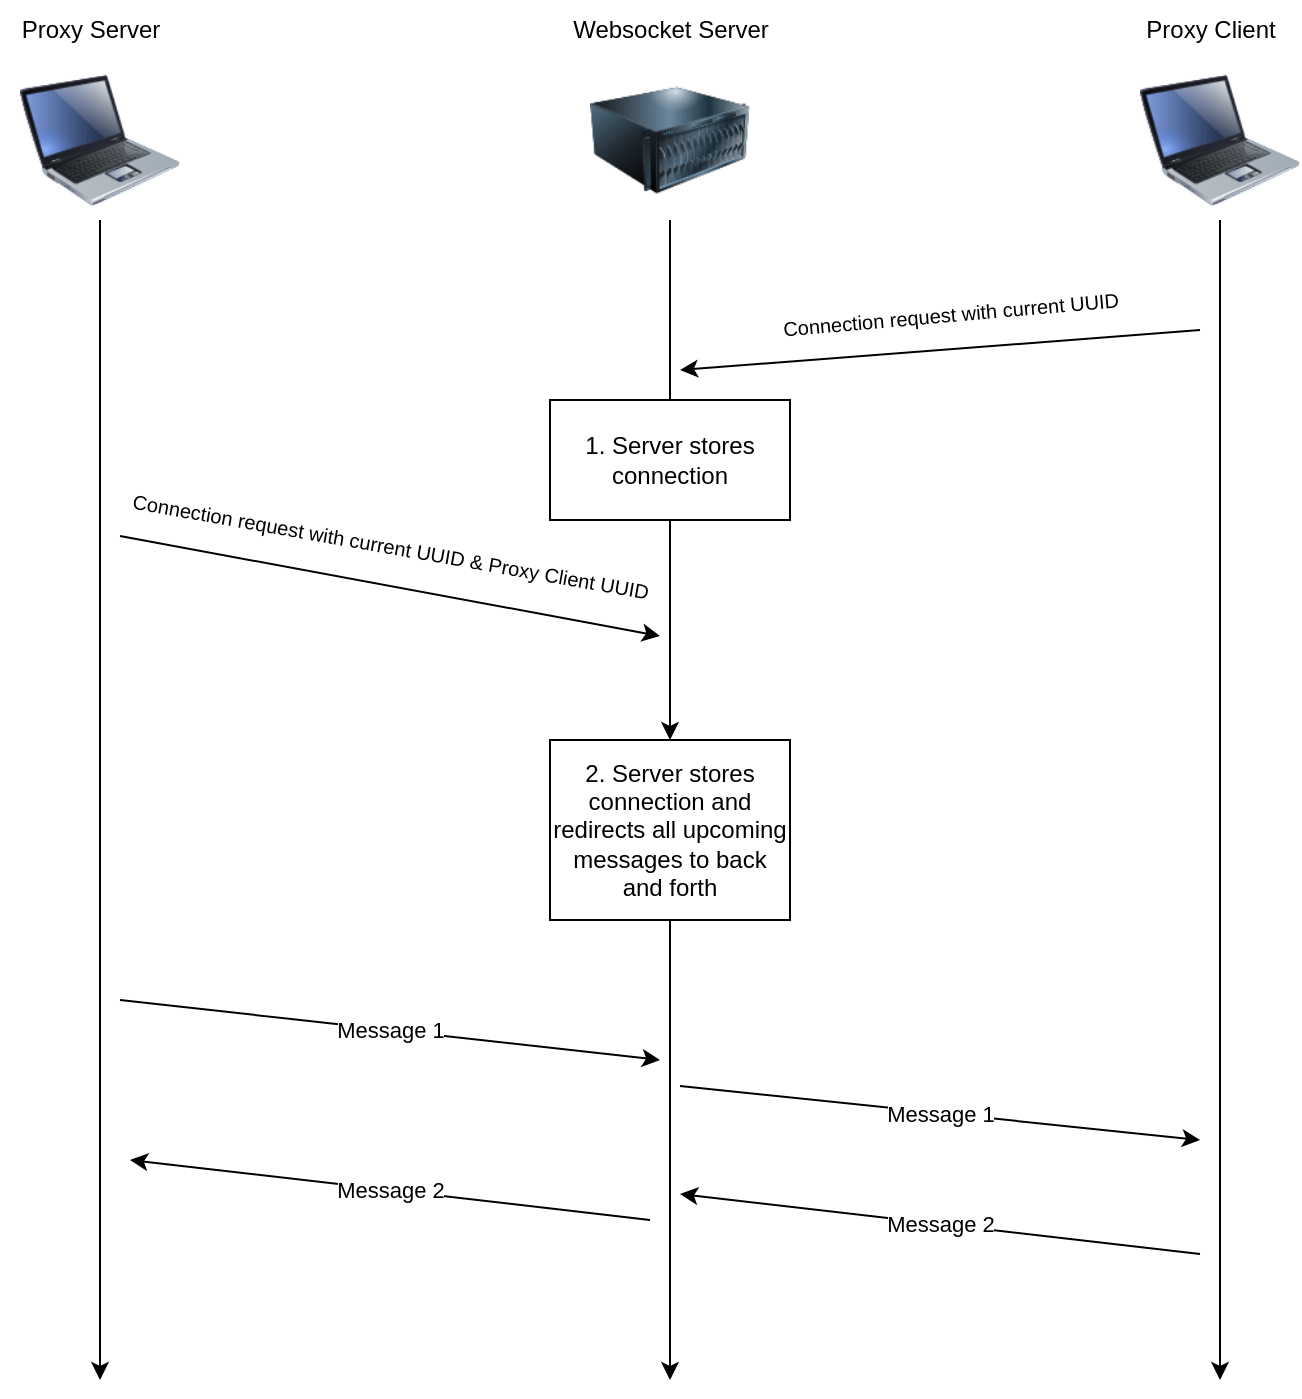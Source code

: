 <mxfile version="21.2.1" type="github">
  <diagram name="Page-1" id="dr6T8ekn_CmlX9sgDNha">
    <mxGraphModel dx="1434" dy="775" grid="1" gridSize="10" guides="1" tooltips="1" connect="1" arrows="1" fold="1" page="1" pageScale="1" pageWidth="850" pageHeight="1100" math="0" shadow="0">
      <root>
        <mxCell id="0" />
        <mxCell id="1" parent="0" />
        <mxCell id="ceJRhMyYK9NuQH_3p3k0-3" style="edgeStyle=orthogonalEdgeStyle;rounded=0;orthogonalLoop=1;jettySize=auto;html=1;" edge="1" parent="1" source="ceJRhMyYK9NuQH_3p3k0-19">
          <mxGeometry relative="1" as="geometry">
            <mxPoint x="425" y="780" as="targetPoint" />
          </mxGeometry>
        </mxCell>
        <mxCell id="ceJRhMyYK9NuQH_3p3k0-1" value="" style="image;html=1;image=img/lib/clip_art/computers/Server_128x128.png" vertex="1" parent="1">
          <mxGeometry x="385" y="120" width="80" height="80" as="geometry" />
        </mxCell>
        <mxCell id="ceJRhMyYK9NuQH_3p3k0-4" style="edgeStyle=orthogonalEdgeStyle;rounded=0;orthogonalLoop=1;jettySize=auto;html=1;" edge="1" parent="1" source="ceJRhMyYK9NuQH_3p3k0-2">
          <mxGeometry relative="1" as="geometry">
            <mxPoint x="140" y="780" as="targetPoint" />
          </mxGeometry>
        </mxCell>
        <mxCell id="ceJRhMyYK9NuQH_3p3k0-2" value="" style="image;html=1;image=img/lib/clip_art/computers/Laptop_128x128.png" vertex="1" parent="1">
          <mxGeometry x="100" y="120" width="80" height="80" as="geometry" />
        </mxCell>
        <mxCell id="ceJRhMyYK9NuQH_3p3k0-7" value="" style="endArrow=classic;html=1;rounded=0;" edge="1" parent="1">
          <mxGeometry width="50" height="50" relative="1" as="geometry">
            <mxPoint x="150" y="358" as="sourcePoint" />
            <mxPoint x="420" y="408" as="targetPoint" />
          </mxGeometry>
        </mxCell>
        <mxCell id="ceJRhMyYK9NuQH_3p3k0-8" value="&lt;font style=&quot;font-size: 10px;&quot;&gt;Connection request with current UUID &amp;amp; Proxy Client UUID&lt;/font&gt;" style="text;html=1;align=center;verticalAlign=middle;resizable=0;points=[];autosize=1;strokeColor=none;fillColor=none;rotation=10;" vertex="1" parent="1">
          <mxGeometry x="140" y="348" width="290" height="30" as="geometry" />
        </mxCell>
        <mxCell id="ceJRhMyYK9NuQH_3p3k0-9" value="Proxy Server" style="text;html=1;align=center;verticalAlign=middle;resizable=0;points=[];autosize=1;strokeColor=none;fillColor=none;" vertex="1" parent="1">
          <mxGeometry x="90" y="90" width="90" height="30" as="geometry" />
        </mxCell>
        <mxCell id="ceJRhMyYK9NuQH_3p3k0-10" value="Websocket Server" style="text;html=1;align=center;verticalAlign=middle;resizable=0;points=[];autosize=1;strokeColor=none;fillColor=none;" vertex="1" parent="1">
          <mxGeometry x="365" y="90" width="120" height="30" as="geometry" />
        </mxCell>
        <mxCell id="ceJRhMyYK9NuQH_3p3k0-11" value="" style="image;html=1;image=img/lib/clip_art/computers/Laptop_128x128.png" vertex="1" parent="1">
          <mxGeometry x="660" y="120" width="80" height="80" as="geometry" />
        </mxCell>
        <mxCell id="ceJRhMyYK9NuQH_3p3k0-12" style="edgeStyle=orthogonalEdgeStyle;rounded=0;orthogonalLoop=1;jettySize=auto;html=1;" edge="1" source="ceJRhMyYK9NuQH_3p3k0-11" parent="1">
          <mxGeometry relative="1" as="geometry">
            <mxPoint x="700" y="780" as="targetPoint" />
          </mxGeometry>
        </mxCell>
        <mxCell id="ceJRhMyYK9NuQH_3p3k0-13" value="Proxy Client" style="text;html=1;align=center;verticalAlign=middle;resizable=0;points=[];autosize=1;strokeColor=none;fillColor=none;" vertex="1" parent="1">
          <mxGeometry x="650" y="90" width="90" height="30" as="geometry" />
        </mxCell>
        <mxCell id="ceJRhMyYK9NuQH_3p3k0-14" value="&lt;font style=&quot;font-size: 10px;&quot;&gt;Connection request with current UUID&lt;/font&gt;" style="text;html=1;align=center;verticalAlign=middle;resizable=0;points=[];autosize=1;strokeColor=none;fillColor=none;rotation=-5;" vertex="1" parent="1">
          <mxGeometry x="470" y="232" width="190" height="30" as="geometry" />
        </mxCell>
        <mxCell id="ceJRhMyYK9NuQH_3p3k0-15" value="" style="endArrow=classic;html=1;rounded=0;" edge="1" parent="1">
          <mxGeometry width="50" height="50" relative="1" as="geometry">
            <mxPoint x="690" y="255" as="sourcePoint" />
            <mxPoint x="430" y="275" as="targetPoint" />
          </mxGeometry>
        </mxCell>
        <mxCell id="ceJRhMyYK9NuQH_3p3k0-20" value="" style="edgeStyle=orthogonalEdgeStyle;rounded=0;orthogonalLoop=1;jettySize=auto;html=1;" edge="1" parent="1" source="ceJRhMyYK9NuQH_3p3k0-1" target="ceJRhMyYK9NuQH_3p3k0-19">
          <mxGeometry relative="1" as="geometry">
            <mxPoint x="425" y="780" as="targetPoint" />
            <mxPoint x="425" y="200" as="sourcePoint" />
          </mxGeometry>
        </mxCell>
        <mxCell id="ceJRhMyYK9NuQH_3p3k0-18" value="1. Server stores connection" style="rounded=0;whiteSpace=wrap;html=1;" vertex="1" parent="1">
          <mxGeometry x="365" y="290" width="120" height="60" as="geometry" />
        </mxCell>
        <mxCell id="ceJRhMyYK9NuQH_3p3k0-19" value="2. Server stores connection and redirects all upcoming messages to back and forth" style="rounded=0;whiteSpace=wrap;html=1;" vertex="1" parent="1">
          <mxGeometry x="365" y="460" width="120" height="90" as="geometry" />
        </mxCell>
        <mxCell id="ceJRhMyYK9NuQH_3p3k0-22" value="" style="endArrow=classic;html=1;rounded=0;" edge="1" parent="1">
          <mxGeometry relative="1" as="geometry">
            <mxPoint x="150" y="590" as="sourcePoint" />
            <mxPoint x="420" y="620" as="targetPoint" />
          </mxGeometry>
        </mxCell>
        <mxCell id="ceJRhMyYK9NuQH_3p3k0-23" value="Message 1" style="edgeLabel;resizable=0;html=1;align=center;verticalAlign=middle;" connectable="0" vertex="1" parent="ceJRhMyYK9NuQH_3p3k0-22">
          <mxGeometry relative="1" as="geometry" />
        </mxCell>
        <mxCell id="ceJRhMyYK9NuQH_3p3k0-24" value="" style="endArrow=classic;html=1;rounded=0;" edge="1" parent="1">
          <mxGeometry relative="1" as="geometry">
            <mxPoint x="430" y="633" as="sourcePoint" />
            <mxPoint x="690" y="660" as="targetPoint" />
          </mxGeometry>
        </mxCell>
        <mxCell id="ceJRhMyYK9NuQH_3p3k0-25" value="Message 1" style="edgeLabel;resizable=0;html=1;align=center;verticalAlign=middle;" connectable="0" vertex="1" parent="ceJRhMyYK9NuQH_3p3k0-24">
          <mxGeometry relative="1" as="geometry" />
        </mxCell>
        <mxCell id="ceJRhMyYK9NuQH_3p3k0-28" value="" style="endArrow=classic;html=1;rounded=0;" edge="1" parent="1">
          <mxGeometry relative="1" as="geometry">
            <mxPoint x="690" y="717" as="sourcePoint" />
            <mxPoint x="430" y="687" as="targetPoint" />
          </mxGeometry>
        </mxCell>
        <mxCell id="ceJRhMyYK9NuQH_3p3k0-29" value="Message 2" style="edgeLabel;resizable=0;html=1;align=center;verticalAlign=middle;" connectable="0" vertex="1" parent="ceJRhMyYK9NuQH_3p3k0-28">
          <mxGeometry relative="1" as="geometry" />
        </mxCell>
        <mxCell id="ceJRhMyYK9NuQH_3p3k0-30" value="" style="endArrow=classic;html=1;rounded=0;" edge="1" parent="1">
          <mxGeometry relative="1" as="geometry">
            <mxPoint x="415" y="700" as="sourcePoint" />
            <mxPoint x="155" y="670" as="targetPoint" />
          </mxGeometry>
        </mxCell>
        <mxCell id="ceJRhMyYK9NuQH_3p3k0-31" value="Message 2" style="edgeLabel;resizable=0;html=1;align=center;verticalAlign=middle;" connectable="0" vertex="1" parent="ceJRhMyYK9NuQH_3p3k0-30">
          <mxGeometry relative="1" as="geometry" />
        </mxCell>
      </root>
    </mxGraphModel>
  </diagram>
</mxfile>

